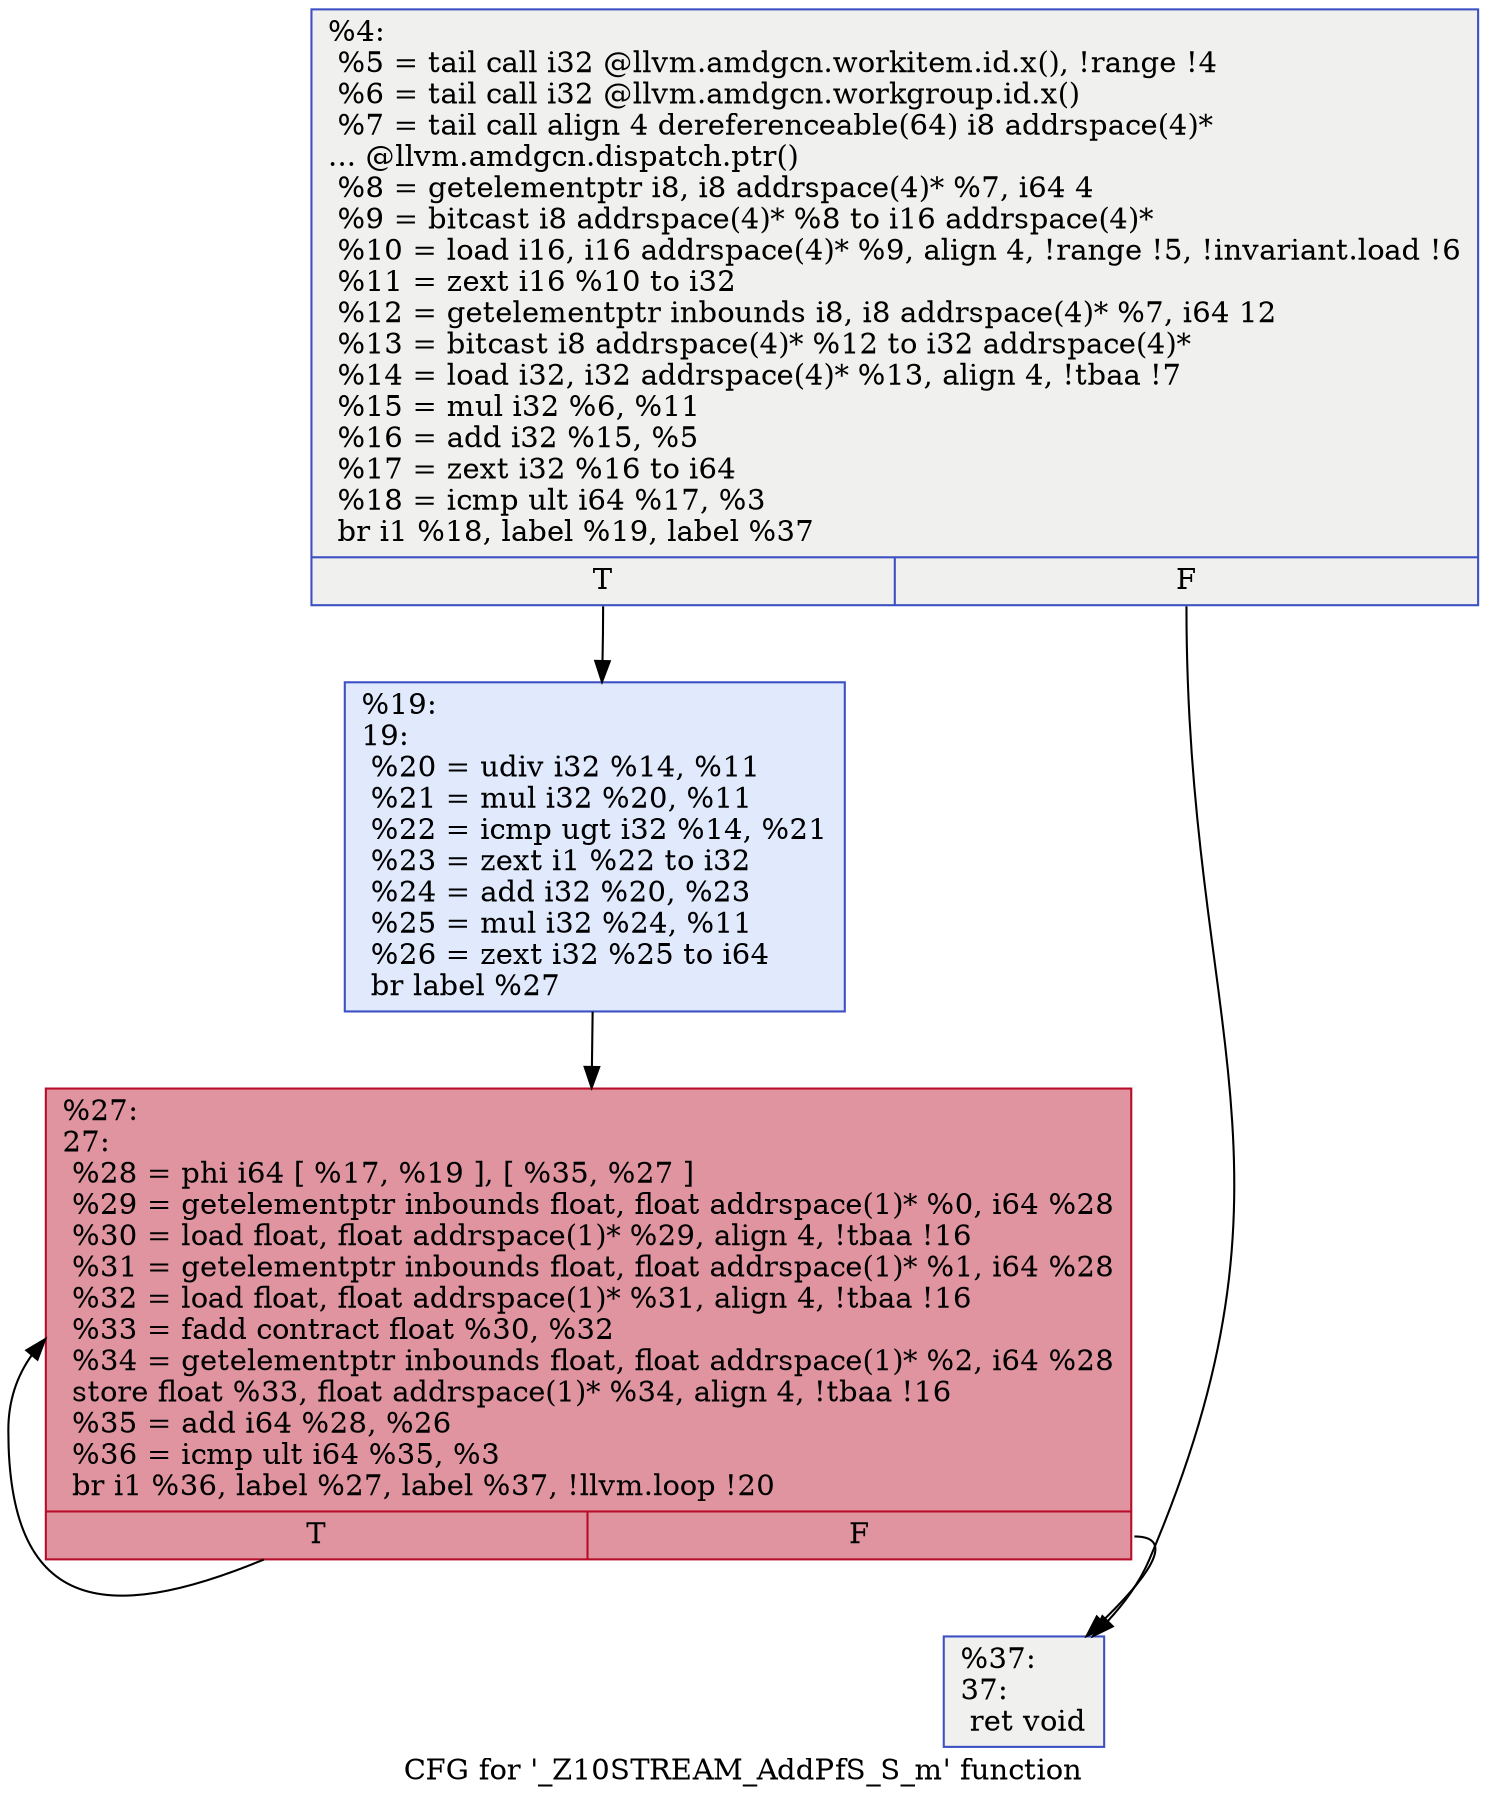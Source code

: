 digraph "CFG for '_Z10STREAM_AddPfS_S_m' function" {
	label="CFG for '_Z10STREAM_AddPfS_S_m' function";

	Node0x5ef0530 [shape=record,color="#3d50c3ff", style=filled, fillcolor="#dedcdb70",label="{%4:\l  %5 = tail call i32 @llvm.amdgcn.workitem.id.x(), !range !4\l  %6 = tail call i32 @llvm.amdgcn.workgroup.id.x()\l  %7 = tail call align 4 dereferenceable(64) i8 addrspace(4)*\l... @llvm.amdgcn.dispatch.ptr()\l  %8 = getelementptr i8, i8 addrspace(4)* %7, i64 4\l  %9 = bitcast i8 addrspace(4)* %8 to i16 addrspace(4)*\l  %10 = load i16, i16 addrspace(4)* %9, align 4, !range !5, !invariant.load !6\l  %11 = zext i16 %10 to i32\l  %12 = getelementptr inbounds i8, i8 addrspace(4)* %7, i64 12\l  %13 = bitcast i8 addrspace(4)* %12 to i32 addrspace(4)*\l  %14 = load i32, i32 addrspace(4)* %13, align 4, !tbaa !7\l  %15 = mul i32 %6, %11\l  %16 = add i32 %15, %5\l  %17 = zext i32 %16 to i64\l  %18 = icmp ult i64 %17, %3\l  br i1 %18, label %19, label %37\l|{<s0>T|<s1>F}}"];
	Node0x5ef0530:s0 -> Node0x5ef0580;
	Node0x5ef0530:s1 -> Node0x5ef28c0;
	Node0x5ef0580 [shape=record,color="#3d50c3ff", style=filled, fillcolor="#b9d0f970",label="{%19:\l19:                                               \l  %20 = udiv i32 %14, %11\l  %21 = mul i32 %20, %11\l  %22 = icmp ugt i32 %14, %21\l  %23 = zext i1 %22 to i32\l  %24 = add i32 %20, %23\l  %25 = mul i32 %24, %11\l  %26 = zext i32 %25 to i64\l  br label %27\l}"];
	Node0x5ef0580 -> Node0x5ef2db0;
	Node0x5ef2db0 [shape=record,color="#b70d28ff", style=filled, fillcolor="#b70d2870",label="{%27:\l27:                                               \l  %28 = phi i64 [ %17, %19 ], [ %35, %27 ]\l  %29 = getelementptr inbounds float, float addrspace(1)* %0, i64 %28\l  %30 = load float, float addrspace(1)* %29, align 4, !tbaa !16\l  %31 = getelementptr inbounds float, float addrspace(1)* %1, i64 %28\l  %32 = load float, float addrspace(1)* %31, align 4, !tbaa !16\l  %33 = fadd contract float %30, %32\l  %34 = getelementptr inbounds float, float addrspace(1)* %2, i64 %28\l  store float %33, float addrspace(1)* %34, align 4, !tbaa !16\l  %35 = add i64 %28, %26\l  %36 = icmp ult i64 %35, %3\l  br i1 %36, label %27, label %37, !llvm.loop !20\l|{<s0>T|<s1>F}}"];
	Node0x5ef2db0:s0 -> Node0x5ef2db0;
	Node0x5ef2db0:s1 -> Node0x5ef28c0;
	Node0x5ef28c0 [shape=record,color="#3d50c3ff", style=filled, fillcolor="#dedcdb70",label="{%37:\l37:                                               \l  ret void\l}"];
}
